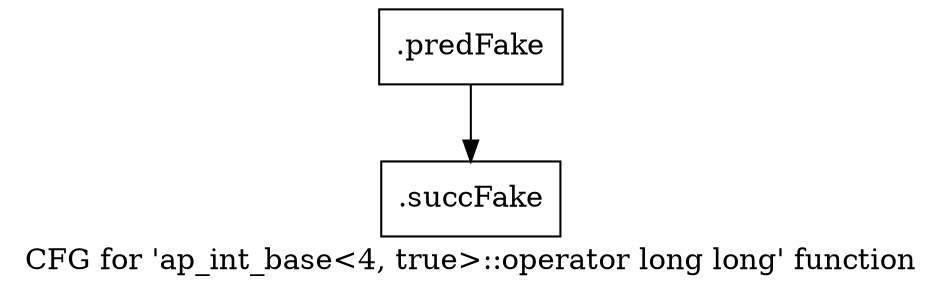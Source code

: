 digraph "CFG for 'ap_int_base\<4, true\>::operator long long' function" {
	label="CFG for 'ap_int_base\<4, true\>::operator long long' function";

	Node0x45d59f0 [shape=record,filename="",linenumber="",label="{.predFake}"];
	Node0x45d59f0 -> Node0x439cf40[ callList="" memoryops="" filename="/media/miguel/NewVolume/Linux/Xilinx/Vitis_HLS/2020.2/include/ap_int_base.h" execusionnum="0"];
	Node0x439cf40 [shape=record,filename="/media/miguel/NewVolume/Linux/Xilinx/Vitis_HLS/2020.2/include/ap_int_base.h",linenumber="534",label="{.succFake}"];
}
